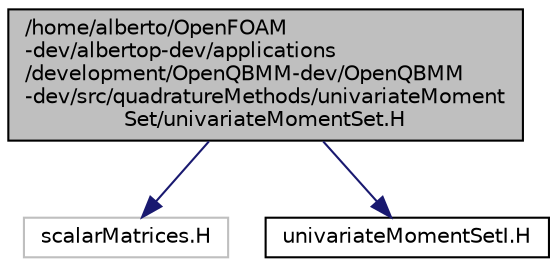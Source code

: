 digraph "/home/alberto/OpenFOAM-dev/albertop-dev/applications/development/OpenQBMM-dev/OpenQBMM-dev/src/quadratureMethods/univariateMomentSet/univariateMomentSet.H"
{
  bgcolor="transparent";
  edge [fontname="Helvetica",fontsize="10",labelfontname="Helvetica",labelfontsize="10"];
  node [fontname="Helvetica",fontsize="10",shape=record];
  Node1 [label="/home/alberto/OpenFOAM\l-dev/albertop-dev/applications\l/development/OpenQBMM-dev/OpenQBMM\l-dev/src/quadratureMethods/univariateMoment\lSet/univariateMomentSet.H",height=0.2,width=0.4,color="black", fillcolor="grey75", style="filled" fontcolor="black"];
  Node1 -> Node2 [color="midnightblue",fontsize="10",style="solid",fontname="Helvetica"];
  Node2 [label="scalarMatrices.H",height=0.2,width=0.4,color="grey75"];
  Node1 -> Node3 [color="midnightblue",fontsize="10",style="solid",fontname="Helvetica"];
  Node3 [label="univariateMomentSetI.H",height=0.2,width=0.4,color="black",URL="$da/d01/a00153.html"];
}
